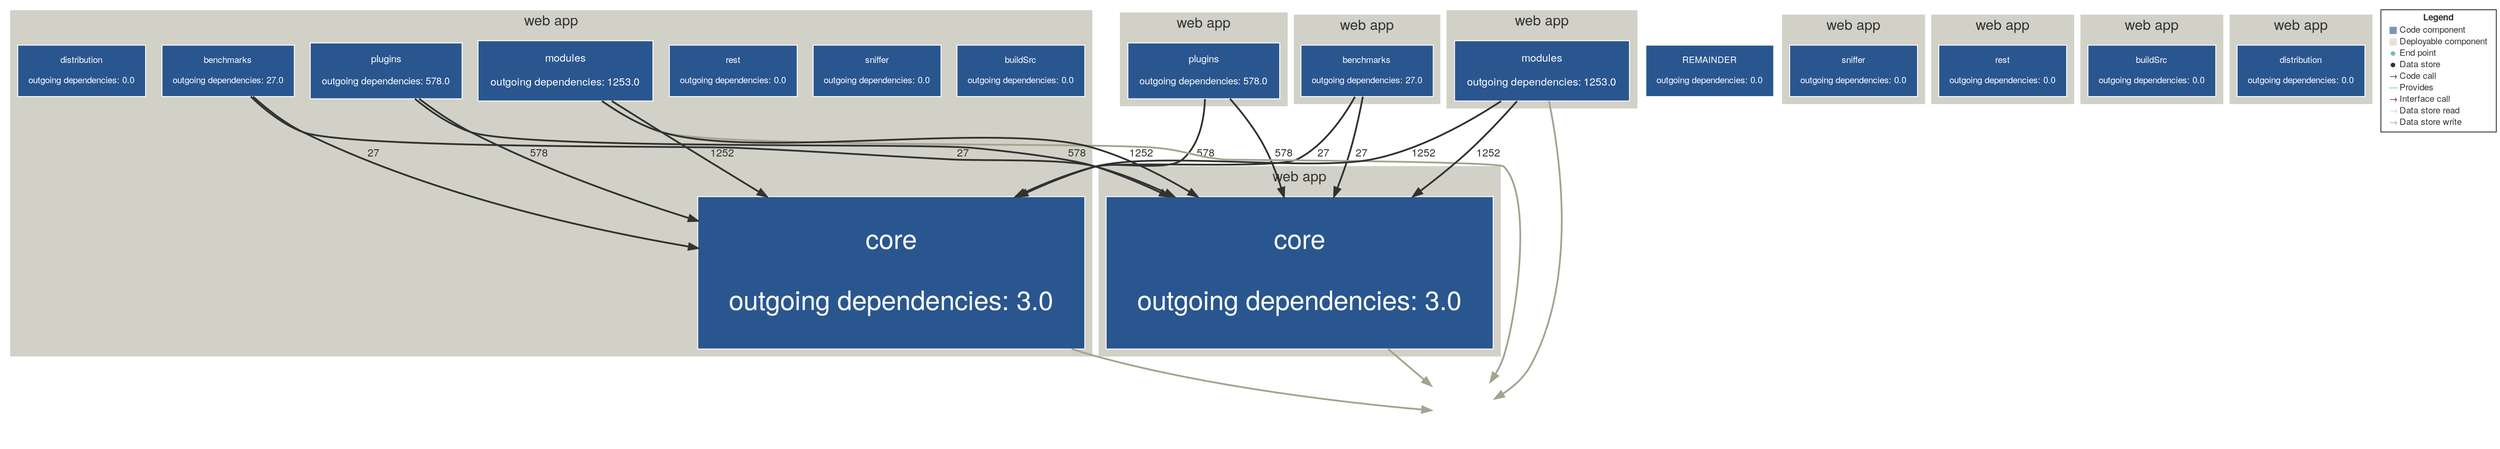 digraph "Graph" {
compound=true
rankdir=TD
subgraph "cluster-plugins" {
style="filled"
color="#D2D1C7"
fontname="Helvetica Neue"
fontsize="16"
fontcolor="#323232"
label="web app"
"plugins@plugins" [ shape="box" style="filled" fillcolor="#2A568F" penwidth="1" color="#FFFFFF" fontname="Helvetica Neue" fontcolor="#FFFFFF" fontsize="11" margin="0.176" label="plugins

outgoing dependencies: 578.0" ]
}
"4fca0fe6-64a4-45a4-ba1b-edbac917a4f3@NOT_DEPLOYED" [ shape="box" penwidth="0" fontname="Helvetica Neue" fontcolor="#323232" fontsize="16" image="icon-datastore.png" width="1.000" height="1.000" fixedsize="true" label="" ]
"REMAINDER@NOT_DEPLOYED" [ shape="box" style="filled" fillcolor="#2A568F" penwidth="1" color="#FFFFFF" fontname="Helvetica Neue" fontcolor="#FFFFFF" fontsize="10" margin="0.16" label="REMAINDER

outgoing dependencies: 0.0" ]
subgraph "cluster-core" {
style="filled"
color="#D2D1C7"
fontname="Helvetica Neue"
fontsize="16"
fontcolor="#323232"
label="web app"
"core@core" [ shape="box" style="filled" fillcolor="#2A568F" penwidth="1" color="#FFFFFF" fontname="Helvetica Neue" fontcolor="#FFFFFF" fontsize="30" margin="0.48" label="core

outgoing dependencies: 3.0" ]
}
subgraph "cluster-benchmarks" {
style="filled"
color="#D2D1C7"
fontname="Helvetica Neue"
fontsize="16"
fontcolor="#323232"
label="web app"
"benchmarks@benchmarks" [ shape="box" style="filled" fillcolor="#2A568F" penwidth="1" color="#FFFFFF" fontname="Helvetica Neue" fontcolor="#FFFFFF" fontsize="10" margin="0.16" label="benchmarks

outgoing dependencies: 27.0" ]
}
subgraph "cluster-:rootProject" {
style="filled"
color="#D2D1C7"
fontname="Helvetica Neue"
fontsize="16"
fontcolor="#323232"
label="web app"
"buildSrc@:rootProject" [ shape="box" style="filled" fillcolor="#2A568F" penwidth="1" color="#FFFFFF" fontname="Helvetica Neue" fontcolor="#FFFFFF" fontsize="10" margin="0.16" label="buildSrc

outgoing dependencies: 0.0" ]
"sniffer@:rootProject" [ shape="box" style="filled" fillcolor="#2A568F" penwidth="1" color="#FFFFFF" fontname="Helvetica Neue" fontcolor="#FFFFFF" fontsize="10" margin="0.16" label="sniffer

outgoing dependencies: 0.0" ]
"rest@:rootProject" [ shape="box" style="filled" fillcolor="#2A568F" penwidth="1" color="#FFFFFF" fontname="Helvetica Neue" fontcolor="#FFFFFF" fontsize="10" margin="0.16" label="rest

outgoing dependencies: 0.0" ]
"plugins@:rootProject" [ shape="box" style="filled" fillcolor="#2A568F" penwidth="1" color="#FFFFFF" fontname="Helvetica Neue" fontcolor="#FFFFFF" fontsize="11" margin="0.176" label="plugins

outgoing dependencies: 578.0" ]
"modules@:rootProject" [ shape="box" style="filled" fillcolor="#2A568F" penwidth="1" color="#FFFFFF" fontname="Helvetica Neue" fontcolor="#FFFFFF" fontsize="12" margin="0.192" label="modules

outgoing dependencies: 1253.0" ]
"core@:rootProject" [ shape="box" style="filled" fillcolor="#2A568F" penwidth="1" color="#FFFFFF" fontname="Helvetica Neue" fontcolor="#FFFFFF" fontsize="30" margin="0.48" label="core

outgoing dependencies: 3.0" ]
"benchmarks@:rootProject" [ shape="box" style="filled" fillcolor="#2A568F" penwidth="1" color="#FFFFFF" fontname="Helvetica Neue" fontcolor="#FFFFFF" fontsize="10" margin="0.16" label="benchmarks

outgoing dependencies: 27.0" ]
"distribution@:rootProject" [ shape="box" style="filled" fillcolor="#2A568F" penwidth="1" color="#FFFFFF" fontname="Helvetica Neue" fontcolor="#FFFFFF" fontsize="10" margin="0.16" label="distribution

outgoing dependencies: 0.0" ]
}
subgraph "cluster-sniffer" {
style="filled"
color="#D2D1C7"
fontname="Helvetica Neue"
fontsize="16"
fontcolor="#323232"
label="web app"
"sniffer@sniffer" [ shape="box" style="filled" fillcolor="#2A568F" penwidth="1" color="#FFFFFF" fontname="Helvetica Neue" fontcolor="#FFFFFF" fontsize="10" margin="0.16" label="sniffer

outgoing dependencies: 0.0" ]
}
subgraph "cluster-rest" {
style="filled"
color="#D2D1C7"
fontname="Helvetica Neue"
fontsize="16"
fontcolor="#323232"
label="web app"
"rest@rest" [ shape="box" style="filled" fillcolor="#2A568F" penwidth="1" color="#FFFFFF" fontname="Helvetica Neue" fontcolor="#FFFFFF" fontsize="10" margin="0.16" label="rest

outgoing dependencies: 0.0" ]
}
subgraph "cluster-modules" {
style="filled"
color="#D2D1C7"
fontname="Helvetica Neue"
fontsize="16"
fontcolor="#323232"
label="web app"
"modules@modules" [ shape="box" style="filled" fillcolor="#2A568F" penwidth="1" color="#FFFFFF" fontname="Helvetica Neue" fontcolor="#FFFFFF" fontsize="12" margin="0.192" label="modules

outgoing dependencies: 1253.0" ]
}
subgraph "cluster-buildSrc" {
style="filled"
color="#D2D1C7"
fontname="Helvetica Neue"
fontsize="16"
fontcolor="#323232"
label="web app"
"buildSrc@buildSrc" [ shape="box" style="filled" fillcolor="#2A568F" penwidth="1" color="#FFFFFF" fontname="Helvetica Neue" fontcolor="#FFFFFF" fontsize="10" margin="0.16" label="buildSrc

outgoing dependencies: 0.0" ]
}
subgraph "cluster-distribution" {
style="filled"
color="#D2D1C7"
fontname="Helvetica Neue"
fontsize="16"
fontcolor="#323232"
label="web app"
"distribution@distribution" [ shape="box" style="filled" fillcolor="#2A568F" penwidth="1" color="#FFFFFF" fontname="Helvetica Neue" fontcolor="#FFFFFF" fontsize="10" margin="0.16" label="distribution

outgoing dependencies: 0.0" ]
}
"plugins@plugins" -> "core@core" [ penwidth="2" color="#323232" fontcolor="#323232" fontname="Helvetica Neue" fontsize="12" label="  578" ]
"plugins@plugins" -> "core@:rootProject" [ penwidth="2" color="#323232" fontcolor="#323232" fontname="Helvetica Neue" fontsize="12" label="  578" ]
"core@core" -> "4fca0fe6-64a4-45a4-ba1b-edbac917a4f3@NOT_DEPLOYED" [ penwidth="2" color="#A4A38F" fontcolor="#A4A38F" fontname="Helvetica Neue" fontsize="12" label="" ]
"benchmarks@benchmarks" -> "core@core" [ penwidth="2" color="#323232" fontcolor="#323232" fontname="Helvetica Neue" fontsize="12" label="  27" ]
"benchmarks@benchmarks" -> "core@:rootProject" [ penwidth="2" color="#323232" fontcolor="#323232" fontname="Helvetica Neue" fontsize="12" label="  27" ]
"plugins@:rootProject" -> "core@core" [ penwidth="2" color="#323232" fontcolor="#323232" fontname="Helvetica Neue" fontsize="12" label="  578" ]
"plugins@:rootProject" -> "core@:rootProject" [ penwidth="2" color="#323232" fontcolor="#323232" fontname="Helvetica Neue" fontsize="12" label="  578" ]
"modules@:rootProject" -> "4fca0fe6-64a4-45a4-ba1b-edbac917a4f3@NOT_DEPLOYED" [ penwidth="2" color="#A4A38F" fontcolor="#A4A38F" fontname="Helvetica Neue" fontsize="12" label="" ]
"modules@:rootProject" -> "core@core" [ penwidth="2" color="#323232" fontcolor="#323232" fontname="Helvetica Neue" fontsize="12" label="  1252" ]
"modules@:rootProject" -> "core@:rootProject" [ penwidth="2" color="#323232" fontcolor="#323232" fontname="Helvetica Neue" fontsize="12" label="  1252" ]
"core@:rootProject" -> "4fca0fe6-64a4-45a4-ba1b-edbac917a4f3@NOT_DEPLOYED" [ penwidth="2" color="#A4A38F" fontcolor="#A4A38F" fontname="Helvetica Neue" fontsize="12" label="" ]
"benchmarks@:rootProject" -> "core@core" [ penwidth="2" color="#323232" fontcolor="#323232" fontname="Helvetica Neue" fontsize="12" label="  27" ]
"benchmarks@:rootProject" -> "core@:rootProject" [ penwidth="2" color="#323232" fontcolor="#323232" fontname="Helvetica Neue" fontsize="12" label="  27" ]
"modules@modules" -> "4fca0fe6-64a4-45a4-ba1b-edbac917a4f3@NOT_DEPLOYED" [ penwidth="2" color="#A4A38F" fontcolor="#A4A38F" fontname="Helvetica Neue" fontsize="12" label="" ]
"modules@modules" -> "core@core" [ penwidth="2" color="#323232" fontcolor="#323232" fontname="Helvetica Neue" fontsize="12" label="  1252" ]
"modules@modules" -> "core@:rootProject" [ penwidth="2" color="#323232" fontcolor="#323232" fontname="Helvetica Neue" fontsize="12" label="  1252" ]
"LEGEND" [ shape="box" style="filled" fillcolor="#FFFFFF" penwidth="1" color="#323232" fontname="Helvetica Neue" fontcolor="#323232" fontsize="10" label=<<TABLE BORDER="0" CELLPADDING="1" CELLSPACING="0">
<TR><TD COLSPAN="2"><B>Legend</B></TD></TR>
<TR><TD><FONT COLOR="#2A568F">&#9638;</FONT></TD><TD ALIGN="left">Code component</TD></TR>
<TR><TD><FONT COLOR="#D2D1C7">&#9638;</FONT></TD><TD ALIGN="left">Deployable component</TD></TR>
<TR><TD><FONT COLOR="#72C0B4">&#9679;</FONT></TD><TD ALIGN="left">End point</TD></TR>
<TR><TD><FONT COLOR="#323232">&#9679;</FONT></TD><TD ALIGN="left">Data store</TD></TR>
<TR><TD><FONT COLOR="#323232">&rarr;</FONT></TD><TD ALIGN="left">Code call</TD></TR>
<TR><TD><FONT COLOR="#72C0B4">&#8212;</FONT></TD><TD ALIGN="left">Provides</TD></TR>
<TR><TD><FONT COLOR="#820445">&rarr;</FONT></TD><TD ALIGN="left">Interface call</TD></TR>
<TR><TD><FONT COLOR="#D2D1C7">&rarr;</FONT></TD><TD ALIGN="left">Data store read</TD></TR>
<TR><TD><FONT COLOR="#A4A38F">&rarr;</FONT></TD><TD ALIGN="left">Data store write</TD></TR>
</TABLE>
>  ]
}

